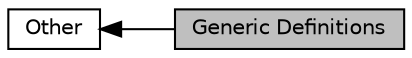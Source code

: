 digraph "Generic Definitions"
{
  edge [fontname="Helvetica",fontsize="10",labelfontname="Helvetica",labelfontsize="10"];
  node [fontname="Helvetica",fontsize="10",shape=record];
  rankdir=LR;
  Node0 [label="Generic Definitions",height=0.2,width=0.4,color="black", fillcolor="grey75", style="filled", fontcolor="black"];
  Node1 [label="Other",height=0.2,width=0.4,color="black", fillcolor="white", style="filled",URL="$d5/d86/group__grp__others.html"];
  Node1->Node0 [shape=plaintext, dir="back", style="solid"];
}
